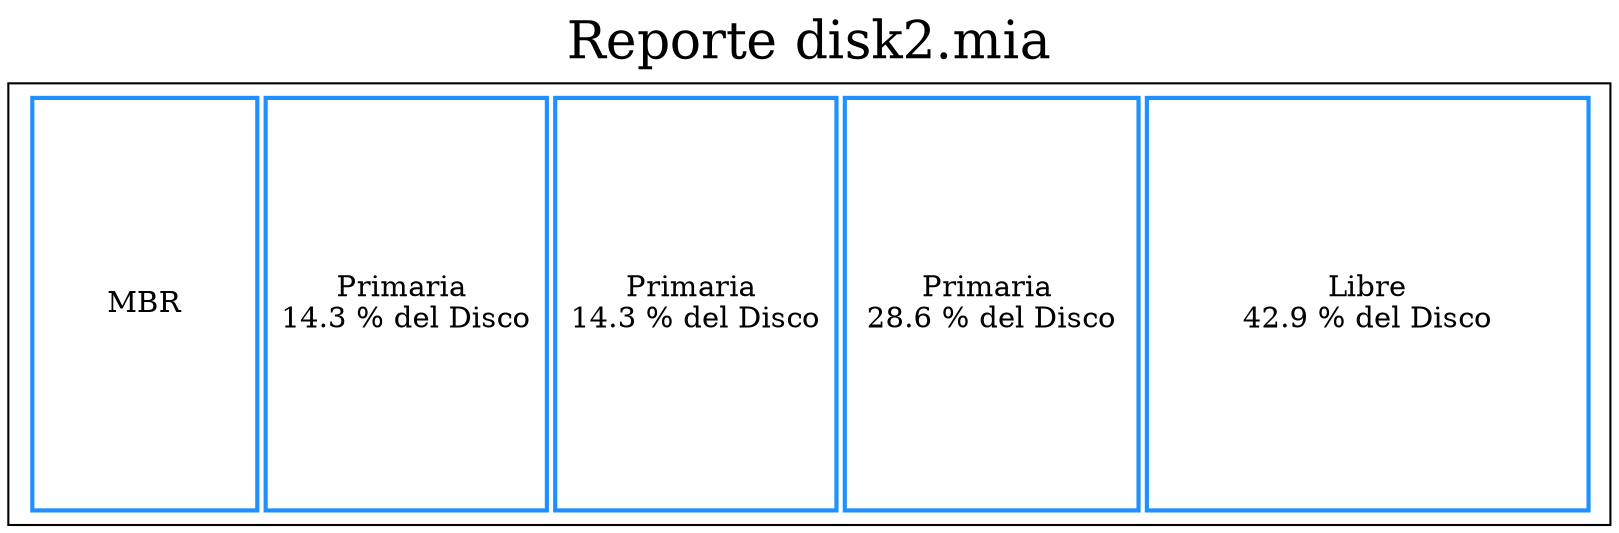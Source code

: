 digraph G{

label= "Reporte disk2.mia"
labelloc="t"
fontsize=25  tbl [
    shape=box
    label=<
     <table border='0' cellborder='2' width='600' height='150' color='dodgerblue1'>
     <tr>
     <td height='150' width='110'> MBR </td>
     <td height='200' width='71.4'>Primaria <br/> 14.3 % del Disco </td>
     <td height='200' width='71.4'>Primaria <br/> 14.3 % del Disco </td>
     <td height='200' width='143'>Primaria <br/> 28.6 % del Disco </td>
     <td height='200' width='214'>Libre<br/> 42.9 % del Disco </td>
     </tr> 
     </table>        
>];

}